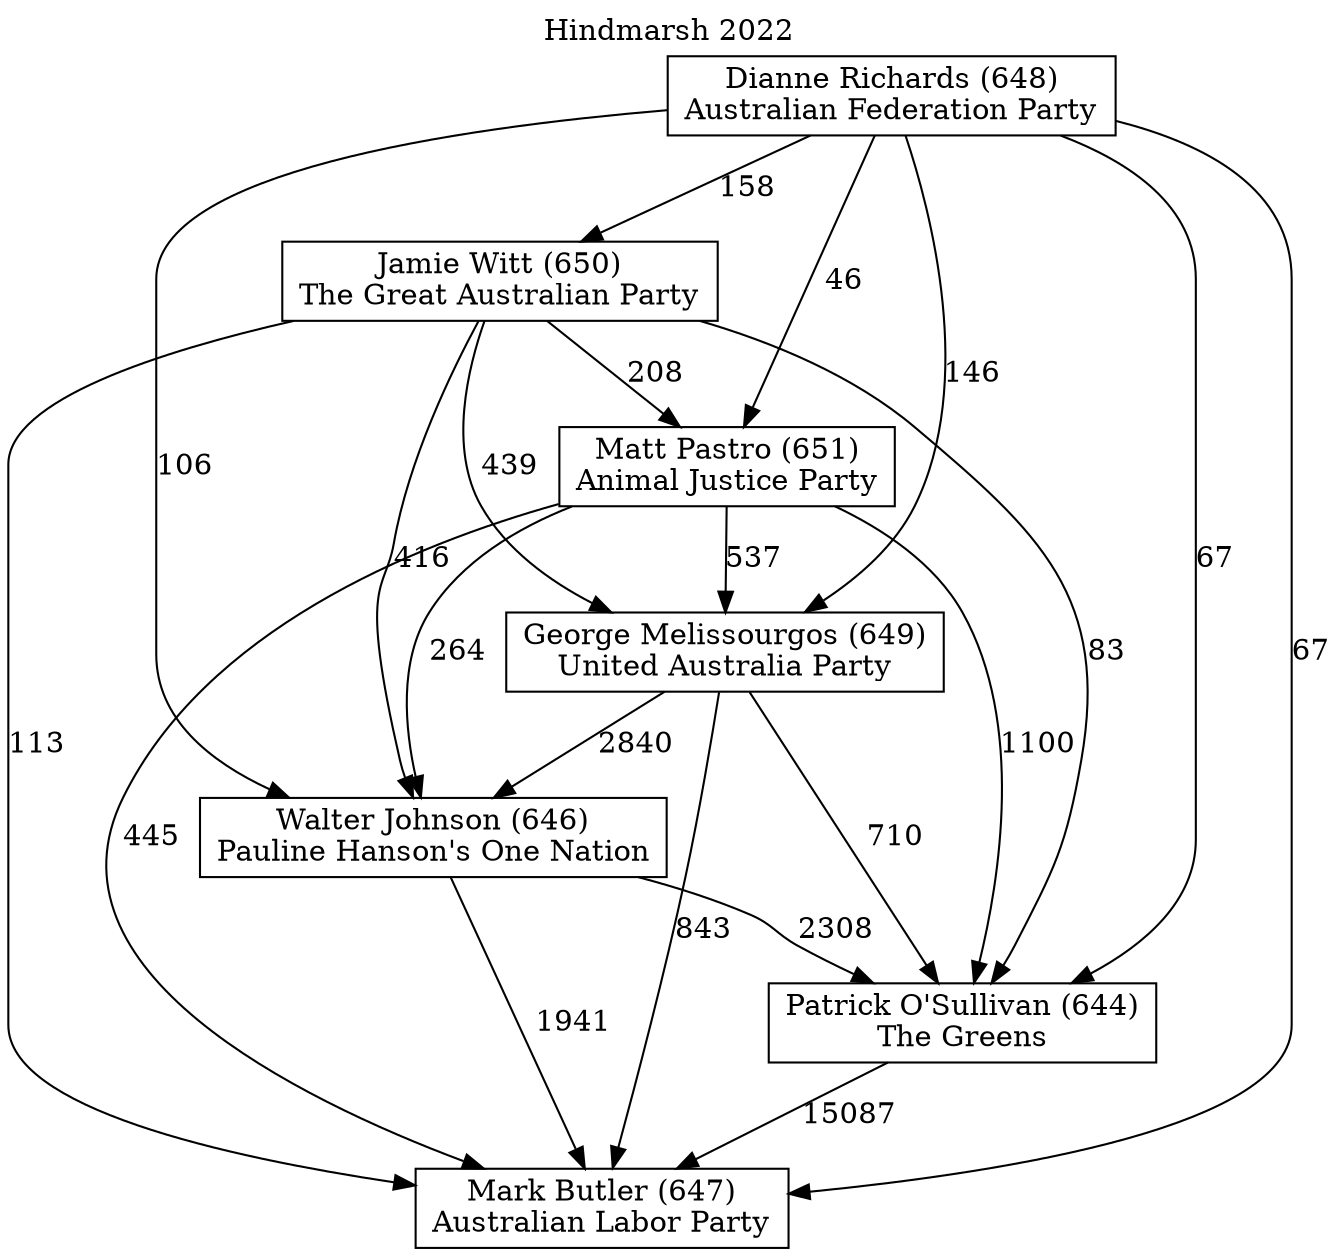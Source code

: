 // House preference flow
digraph "Mark Butler (647)_Hindmarsh_2022" {
	graph [label="Hindmarsh 2022" labelloc=t mclimit=10]
	node [shape=box]
	"Mark Butler (647)" [label="Mark Butler (647)
Australian Labor Party"]
	"Jamie Witt (650)" [label="Jamie Witt (650)
The Great Australian Party"]
	"Walter Johnson (646)" [label="Walter Johnson (646)
Pauline Hanson's One Nation"]
	"Patrick O'Sullivan (644)" [label="Patrick O'Sullivan (644)
The Greens"]
	"Matt Pastro (651)" [label="Matt Pastro (651)
Animal Justice Party"]
	"George Melissourgos (649)" [label="George Melissourgos (649)
United Australia Party"]
	"Dianne Richards (648)" [label="Dianne Richards (648)
Australian Federation Party"]
	"Walter Johnson (646)" -> "Mark Butler (647)" [label=1941]
	"Jamie Witt (650)" -> "Mark Butler (647)" [label=113]
	"Walter Johnson (646)" -> "Patrick O'Sullivan (644)" [label=2308]
	"Matt Pastro (651)" -> "Mark Butler (647)" [label=445]
	"Jamie Witt (650)" -> "Patrick O'Sullivan (644)" [label=83]
	"George Melissourgos (649)" -> "Mark Butler (647)" [label=843]
	"Matt Pastro (651)" -> "George Melissourgos (649)" [label=537]
	"Dianne Richards (648)" -> "Matt Pastro (651)" [label=46]
	"Dianne Richards (648)" -> "Patrick O'Sullivan (644)" [label=67]
	"Dianne Richards (648)" -> "Walter Johnson (646)" [label=106]
	"Jamie Witt (650)" -> "Walter Johnson (646)" [label=416]
	"Patrick O'Sullivan (644)" -> "Mark Butler (647)" [label=15087]
	"Matt Pastro (651)" -> "Walter Johnson (646)" [label=264]
	"Dianne Richards (648)" -> "George Melissourgos (649)" [label=146]
	"Jamie Witt (650)" -> "George Melissourgos (649)" [label=439]
	"Matt Pastro (651)" -> "Patrick O'Sullivan (644)" [label=1100]
	"Jamie Witt (650)" -> "Matt Pastro (651)" [label=208]
	"Dianne Richards (648)" -> "Mark Butler (647)" [label=67]
	"Dianne Richards (648)" -> "Jamie Witt (650)" [label=158]
	"George Melissourgos (649)" -> "Walter Johnson (646)" [label=2840]
	"George Melissourgos (649)" -> "Patrick O'Sullivan (644)" [label=710]
}
